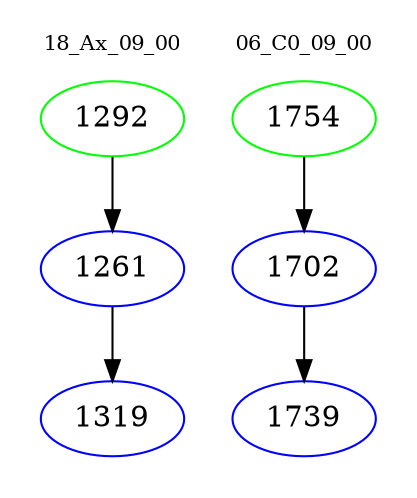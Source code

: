 digraph{
subgraph cluster_0 {
color = white
label = "18_Ax_09_00";
fontsize=10;
T0_1292 [label="1292", color="green"]
T0_1292 -> T0_1261 [color="black"]
T0_1261 [label="1261", color="blue"]
T0_1261 -> T0_1319 [color="black"]
T0_1319 [label="1319", color="blue"]
}
subgraph cluster_1 {
color = white
label = "06_C0_09_00";
fontsize=10;
T1_1754 [label="1754", color="green"]
T1_1754 -> T1_1702 [color="black"]
T1_1702 [label="1702", color="blue"]
T1_1702 -> T1_1739 [color="black"]
T1_1739 [label="1739", color="blue"]
}
}
